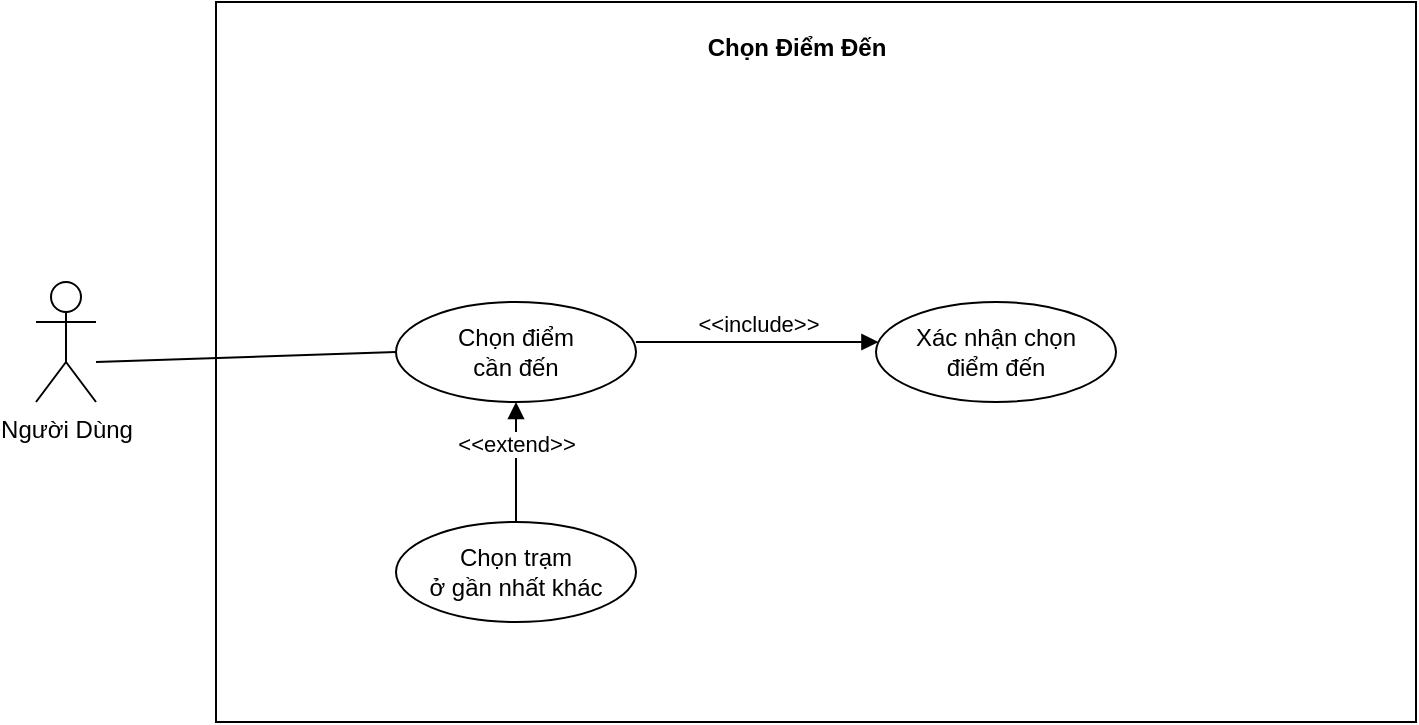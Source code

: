 <mxfile version="21.2.3" type="device">
  <diagram name="Trang-1" id="blZCL7kR9lCSLr4cEKmK">
    <mxGraphModel dx="1290" dy="483" grid="1" gridSize="10" guides="1" tooltips="1" connect="1" arrows="1" fold="1" page="1" pageScale="1" pageWidth="827" pageHeight="1169" math="0" shadow="0">
      <root>
        <mxCell id="0" />
        <mxCell id="1" parent="0" />
        <mxCell id="gj4h8K5ZOYtmqNkOysX9-1" value="Người Dùng" style="shape=umlActor;verticalLabelPosition=bottom;verticalAlign=top;html=1;outlineConnect=0;" vertex="1" parent="1">
          <mxGeometry x="30" y="300" width="30" height="60" as="geometry" />
        </mxCell>
        <mxCell id="gj4h8K5ZOYtmqNkOysX9-2" value="" style="rounded=0;whiteSpace=wrap;html=1;" vertex="1" parent="1">
          <mxGeometry x="120" y="160" width="600" height="360" as="geometry" />
        </mxCell>
        <mxCell id="gj4h8K5ZOYtmqNkOysX9-4" value="Chọn Điểm Đến" style="text;align=center;fontStyle=1;verticalAlign=middle;spacingLeft=3;spacingRight=3;strokeColor=none;rotatable=0;points=[[0,0.5],[1,0.5]];portConstraint=eastwest;html=1;" vertex="1" parent="1">
          <mxGeometry x="370" y="170" width="80" height="26" as="geometry" />
        </mxCell>
        <mxCell id="gj4h8K5ZOYtmqNkOysX9-5" value="Chọn trạm &lt;br&gt;ở gần nhất khác" style="ellipse;whiteSpace=wrap;html=1;" vertex="1" parent="1">
          <mxGeometry x="210" y="420" width="120" height="50" as="geometry" />
        </mxCell>
        <mxCell id="gj4h8K5ZOYtmqNkOysX9-6" value="Chọn điểm &lt;br&gt;cần đến" style="ellipse;whiteSpace=wrap;html=1;" vertex="1" parent="1">
          <mxGeometry x="210" y="310" width="120" height="50" as="geometry" />
        </mxCell>
        <mxCell id="gj4h8K5ZOYtmqNkOysX9-8" value="Xác nhận chọn &lt;br&gt;điểm đến" style="ellipse;whiteSpace=wrap;html=1;" vertex="1" parent="1">
          <mxGeometry x="450" y="310" width="120" height="50" as="geometry" />
        </mxCell>
        <mxCell id="gj4h8K5ZOYtmqNkOysX9-10" value="" style="endArrow=none;html=1;rounded=0;entryX=0;entryY=0.5;entryDx=0;entryDy=0;" edge="1" parent="1" target="gj4h8K5ZOYtmqNkOysX9-6">
          <mxGeometry width="50" height="50" relative="1" as="geometry">
            <mxPoint x="60" y="340" as="sourcePoint" />
            <mxPoint x="110" y="290" as="targetPoint" />
          </mxGeometry>
        </mxCell>
        <mxCell id="gj4h8K5ZOYtmqNkOysX9-11" value="&amp;lt;&amp;lt;extend&amp;gt;&amp;gt;" style="html=1;verticalAlign=bottom;endArrow=block;edgeStyle=elbowEdgeStyle;elbow=vertical;curved=0;rounded=0;exitX=0.5;exitY=0;exitDx=0;exitDy=0;entryX=0.5;entryY=1;entryDx=0;entryDy=0;" edge="1" parent="1" source="gj4h8K5ZOYtmqNkOysX9-5" target="gj4h8K5ZOYtmqNkOysX9-6">
          <mxGeometry width="80" relative="1" as="geometry">
            <mxPoint x="490" y="270" as="sourcePoint" />
            <mxPoint x="570" y="270" as="targetPoint" />
          </mxGeometry>
        </mxCell>
        <mxCell id="gj4h8K5ZOYtmqNkOysX9-13" value="&amp;lt;&amp;lt;include&amp;gt;&amp;gt;" style="html=1;verticalAlign=bottom;endArrow=block;edgeStyle=elbowEdgeStyle;elbow=vertical;curved=0;rounded=0;exitX=0.5;exitY=0;exitDx=0;exitDy=0;" edge="1" parent="1" target="gj4h8K5ZOYtmqNkOysX9-8">
          <mxGeometry width="80" relative="1" as="geometry">
            <mxPoint x="330" y="330" as="sourcePoint" />
            <mxPoint x="330" y="270" as="targetPoint" />
          </mxGeometry>
        </mxCell>
      </root>
    </mxGraphModel>
  </diagram>
</mxfile>
